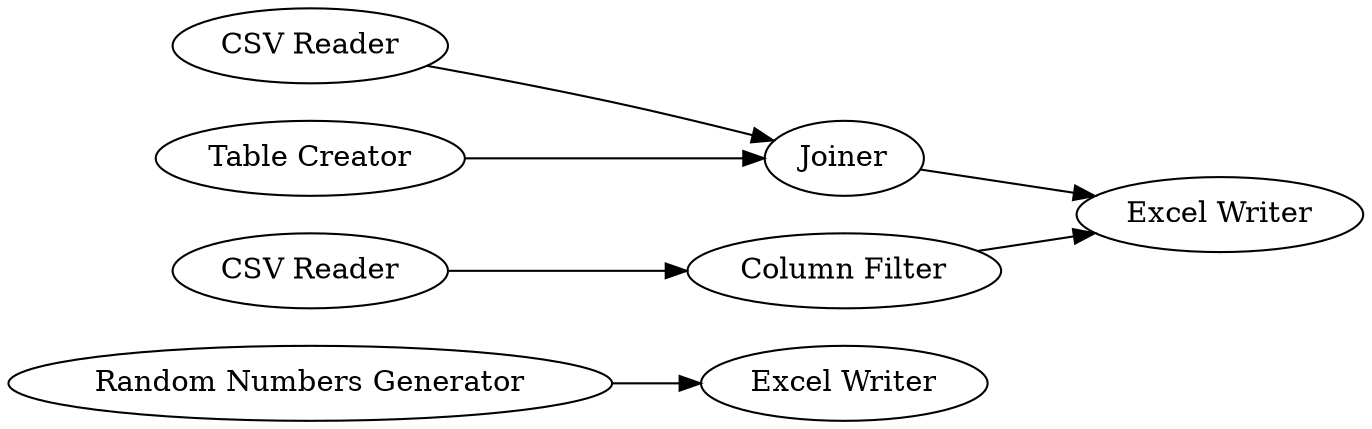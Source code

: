 digraph {
	"-3266659324387859082_4" [label="Random Numbers Generator"]
	"-1318434456251280546_9" [label="Excel Writer"]
	"-1318434456251280546_2" [label="CSV Reader"]
	"-1318434456251280546_1" [label="CSV Reader"]
	"-3266659324387859082_7" [label="Excel Writer"]
	"-1318434456251280546_6" [label=Joiner]
	"-1318434456251280546_8" [label="Column Filter"]
	"-3266659324387859082_5" [label="Table Creator"]
	"-3266659324387859082_4" -> "-3266659324387859082_7"
	"-1318434456251280546_2" -> "-1318434456251280546_6"
	"-1318434456251280546_8" -> "-1318434456251280546_9"
	"-1318434456251280546_6" -> "-1318434456251280546_9"
	"-1318434456251280546_1" -> "-1318434456251280546_8"
	"-3266659324387859082_5" -> "-1318434456251280546_6"
	rankdir=LR
}
